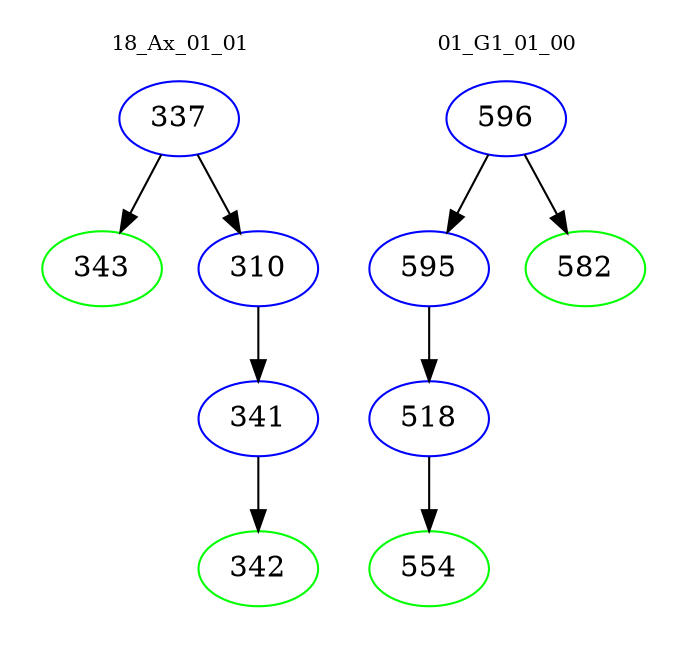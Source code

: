 digraph{
subgraph cluster_0 {
color = white
label = "18_Ax_01_01";
fontsize=10;
T0_337 [label="337", color="blue"]
T0_337 -> T0_343 [color="black"]
T0_343 [label="343", color="green"]
T0_337 -> T0_310 [color="black"]
T0_310 [label="310", color="blue"]
T0_310 -> T0_341 [color="black"]
T0_341 [label="341", color="blue"]
T0_341 -> T0_342 [color="black"]
T0_342 [label="342", color="green"]
}
subgraph cluster_1 {
color = white
label = "01_G1_01_00";
fontsize=10;
T1_596 [label="596", color="blue"]
T1_596 -> T1_595 [color="black"]
T1_595 [label="595", color="blue"]
T1_595 -> T1_518 [color="black"]
T1_518 [label="518", color="blue"]
T1_518 -> T1_554 [color="black"]
T1_554 [label="554", color="green"]
T1_596 -> T1_582 [color="black"]
T1_582 [label="582", color="green"]
}
}
